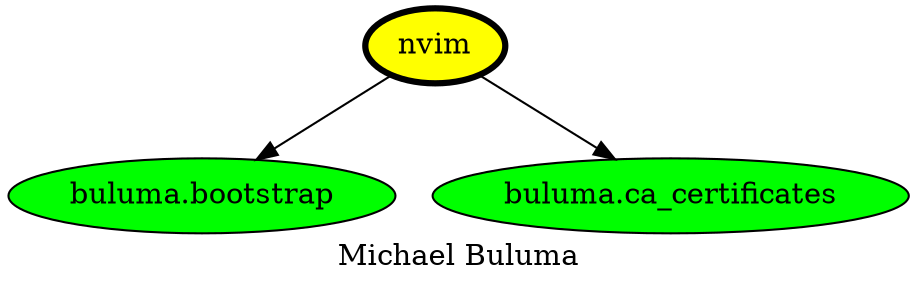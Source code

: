 digraph PhiloDilemma {
  label = "Michael Buluma" ;
  overlap=false
  {
    "nvim" [fillcolor=yellow style=filled penwidth=3]
    "buluma.bootstrap" [fillcolor=green style=filled]
    "buluma.ca_certificates" [fillcolor=green style=filled]
  }
  "nvim" -> "buluma.bootstrap"
  "nvim" -> "buluma.ca_certificates"
}
